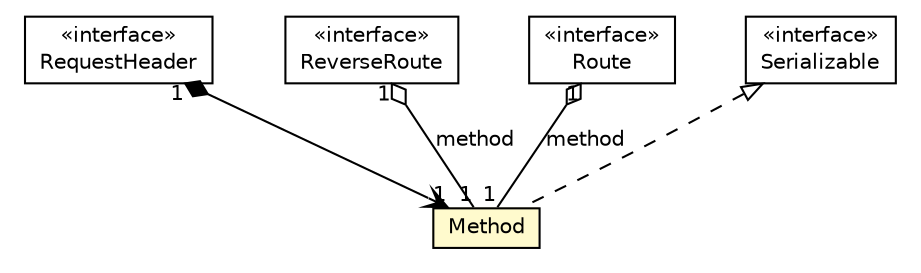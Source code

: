 #!/usr/local/bin/dot
#
# Class diagram 
# Generated by UMLGraph version R5_6-24-gf6e263 (http://www.umlgraph.org/)
#

digraph G {
	edge [fontname="Helvetica",fontsize=10,labelfontname="Helvetica",labelfontsize=10];
	node [fontname="Helvetica",fontsize=10,shape=plaintext];
	nodesep=0.25;
	ranksep=0.5;
	// io.werval.api.http.Method
	c25820 [label=<<table title="io.werval.api.http.Method" border="0" cellborder="1" cellspacing="0" cellpadding="2" port="p" bgcolor="lemonChiffon" href="./Method.html">
		<tr><td><table border="0" cellspacing="0" cellpadding="1">
<tr><td align="center" balign="center"> Method </td></tr>
		</table></td></tr>
		</table>>, URL="./Method.html", fontname="Helvetica", fontcolor="black", fontsize=10.0];
	// io.werval.api.http.RequestHeader
	c25829 [label=<<table title="io.werval.api.http.RequestHeader" border="0" cellborder="1" cellspacing="0" cellpadding="2" port="p" href="./RequestHeader.html">
		<tr><td><table border="0" cellspacing="0" cellpadding="1">
<tr><td align="center" balign="center"> &#171;interface&#187; </td></tr>
<tr><td align="center" balign="center"> RequestHeader </td></tr>
		</table></td></tr>
		</table>>, URL="./RequestHeader.html", fontname="Helvetica", fontcolor="black", fontsize=10.0];
	// io.werval.api.routes.ReverseRoute
	c25850 [label=<<table title="io.werval.api.routes.ReverseRoute" border="0" cellborder="1" cellspacing="0" cellpadding="2" port="p" href="../routes/ReverseRoute.html">
		<tr><td><table border="0" cellspacing="0" cellpadding="1">
<tr><td align="center" balign="center"> &#171;interface&#187; </td></tr>
<tr><td align="center" balign="center"> ReverseRoute </td></tr>
		</table></td></tr>
		</table>>, URL="../routes/ReverseRoute.html", fontname="Helvetica", fontcolor="black", fontsize=10.0];
	// io.werval.api.routes.Route
	c25852 [label=<<table title="io.werval.api.routes.Route" border="0" cellborder="1" cellspacing="0" cellpadding="2" port="p" href="../routes/Route.html">
		<tr><td><table border="0" cellspacing="0" cellpadding="1">
<tr><td align="center" balign="center"> &#171;interface&#187; </td></tr>
<tr><td align="center" balign="center"> Route </td></tr>
		</table></td></tr>
		</table>>, URL="../routes/Route.html", fontname="Helvetica", fontcolor="black", fontsize=10.0];
	//io.werval.api.http.Method implements java.io.Serializable
	c25965:p -> c25820:p [dir=back,arrowtail=empty,style=dashed];
	// io.werval.api.http.RequestHeader NAVCOMPOSED io.werval.api.http.Method
	c25829:p -> c25820:p [taillabel="1", label="", headlabel="1", fontname="Helvetica", fontcolor="black", fontsize=10.0, color="black", arrowhead=open, arrowtail=diamond, dir=both];
	// io.werval.api.routes.ReverseRoute HAS io.werval.api.http.Method
	c25850:p -> c25820:p [taillabel="1", label="method", headlabel="1", fontname="Helvetica", fontcolor="black", fontsize=10.0, color="black", arrowhead=none, arrowtail=ediamond, dir=both];
	// io.werval.api.routes.Route HAS io.werval.api.http.Method
	c25852:p -> c25820:p [taillabel="1", label="method", headlabel="1", fontname="Helvetica", fontcolor="black", fontsize=10.0, color="black", arrowhead=none, arrowtail=ediamond, dir=both];
	// java.io.Serializable
	c25965 [label=<<table title="java.io.Serializable" border="0" cellborder="1" cellspacing="0" cellpadding="2" port="p" href="http://docs.oracle.com/javase/8/docs/api/java/io/Serializable.html">
		<tr><td><table border="0" cellspacing="0" cellpadding="1">
<tr><td align="center" balign="center"> &#171;interface&#187; </td></tr>
<tr><td align="center" balign="center"> Serializable </td></tr>
		</table></td></tr>
		</table>>, URL="http://docs.oracle.com/javase/8/docs/api/java/io/Serializable.html", fontname="Helvetica", fontcolor="black", fontsize=10.0];
}

